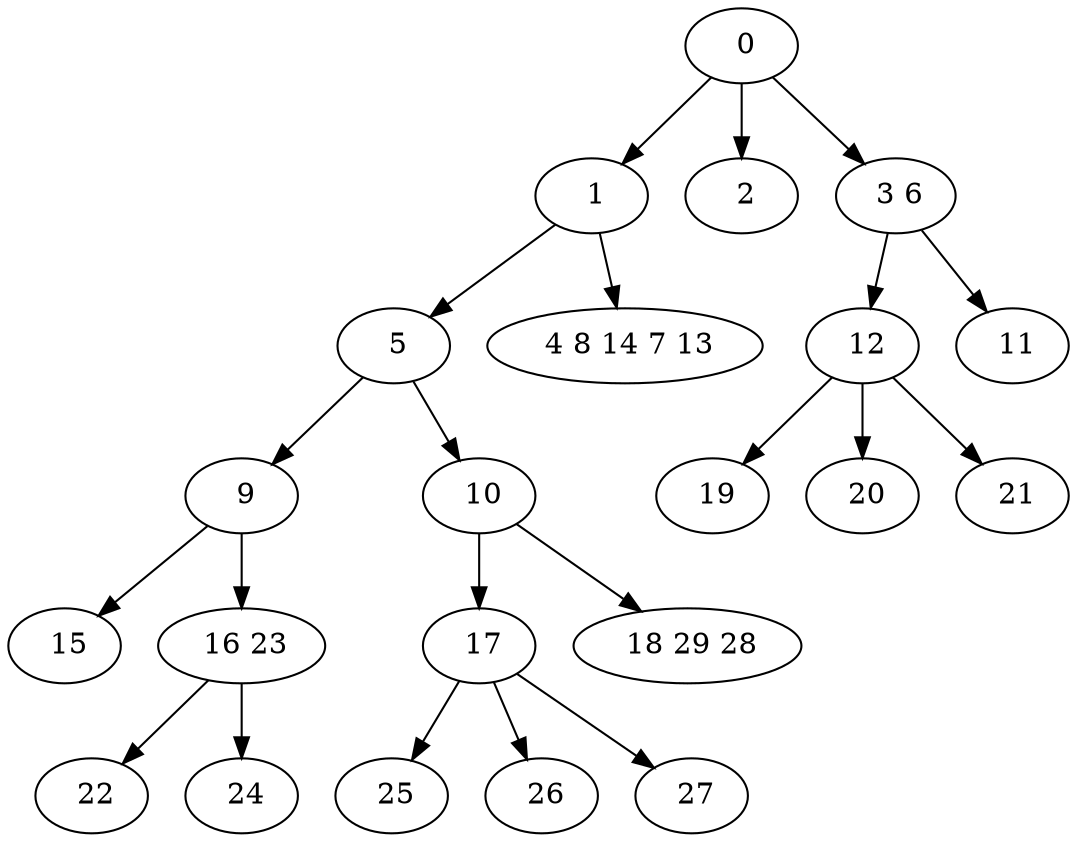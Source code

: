 digraph mytree {
" 0" -> " 1";
" 0" -> " 2";
" 0" -> " 3 6";
" 1" -> " 5";
" 1" -> " 4 8 14 7 13";
" 2";
" 3 6" -> " 12";
" 3 6" -> " 11";
" 5" -> " 9";
" 5" -> " 10";
" 4 8 14 7 13";
" 9" -> " 15";
" 9" -> " 16 23";
" 10" -> " 17";
" 10" -> " 18 29 28";
" 15";
" 16 23" -> " 22";
" 16 23" -> " 24";
" 17" -> " 25";
" 17" -> " 26";
" 17" -> " 27";
" 18 29 28";
" 12" -> " 19";
" 12" -> " 20";
" 12" -> " 21";
" 19";
" 20";
" 21";
" 25";
" 26";
" 27";
" 22";
" 24";
" 11";
}
